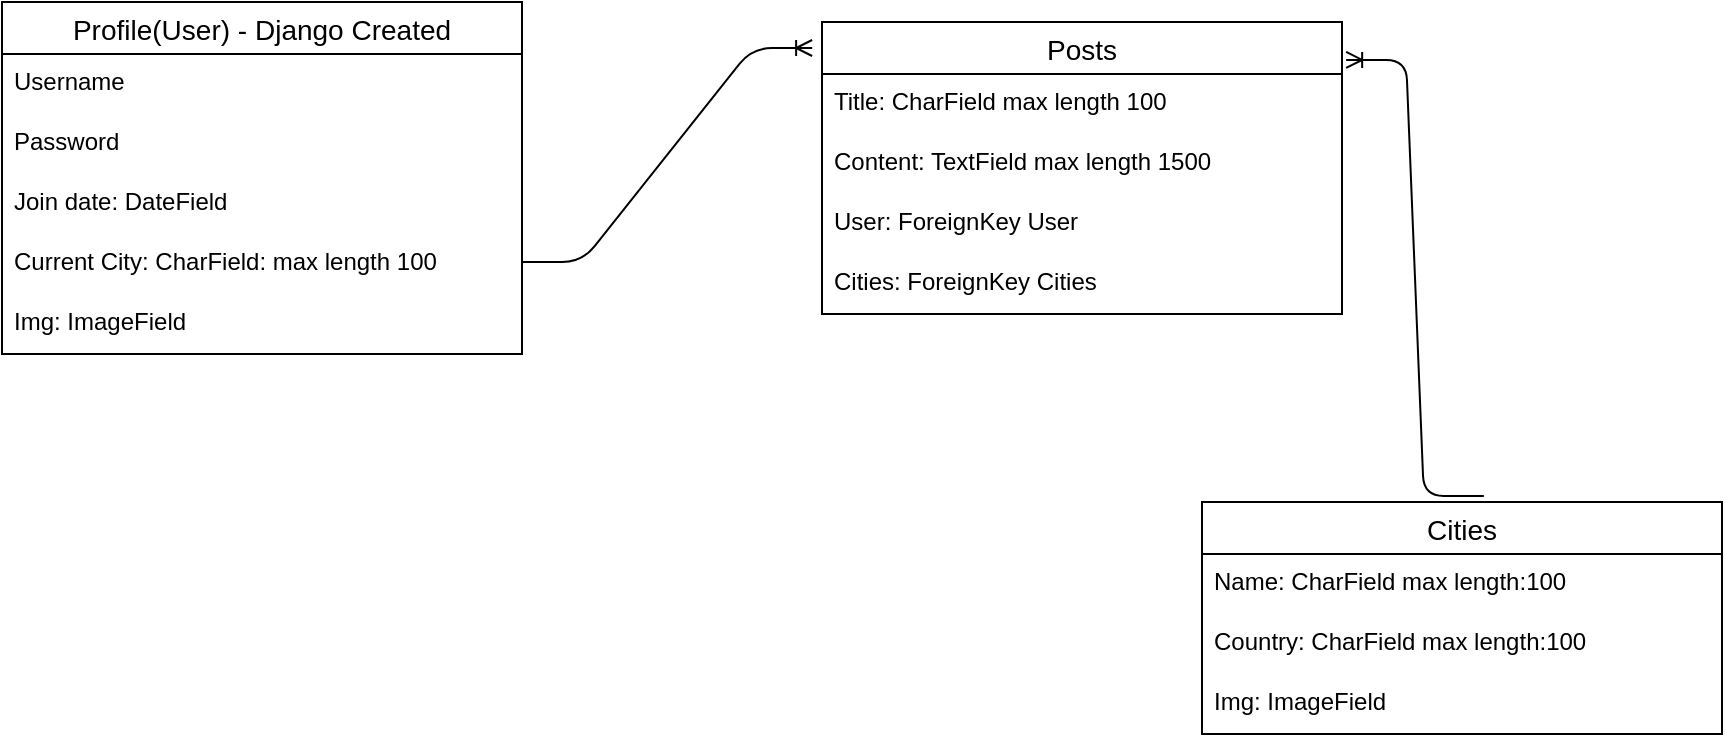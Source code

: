 <mxfile version="13.10.0" type="embed">
    <diagram id="Y_1QUNYtyv_s6FdkjVnz" name="Page-1">
        <mxGraphModel dx="901" dy="455" grid="1" gridSize="10" guides="1" tooltips="1" connect="1" arrows="1" fold="1" page="1" pageScale="1" pageWidth="850" pageHeight="1100" math="0" shadow="0">
            <root>
                <mxCell id="0"/>
                <mxCell id="1" parent="0"/>
                <mxCell id="2" value="Profile(User) - Django Created" style="swimlane;fontStyle=0;childLayout=stackLayout;horizontal=1;startSize=26;horizontalStack=0;resizeParent=1;resizeParentMax=0;resizeLast=0;collapsible=1;marginBottom=0;align=center;fontSize=14;" vertex="1" parent="1">
                    <mxGeometry x="40" y="160" width="260" height="176" as="geometry"/>
                </mxCell>
                <mxCell id="3" value="Username" style="text;strokeColor=none;fillColor=none;spacingLeft=4;spacingRight=4;overflow=hidden;rotatable=0;points=[[0,0.5],[1,0.5]];portConstraint=eastwest;fontSize=12;" vertex="1" parent="2">
                    <mxGeometry y="26" width="260" height="30" as="geometry"/>
                </mxCell>
                <mxCell id="4" value="Password" style="text;strokeColor=none;fillColor=none;spacingLeft=4;spacingRight=4;overflow=hidden;rotatable=0;points=[[0,0.5],[1,0.5]];portConstraint=eastwest;fontSize=12;" vertex="1" parent="2">
                    <mxGeometry y="56" width="260" height="30" as="geometry"/>
                </mxCell>
                <mxCell id="5" value="Join date: DateField" style="text;strokeColor=none;fillColor=none;spacingLeft=4;spacingRight=4;overflow=hidden;rotatable=0;points=[[0,0.5],[1,0.5]];portConstraint=eastwest;fontSize=12;" vertex="1" parent="2">
                    <mxGeometry y="86" width="260" height="30" as="geometry"/>
                </mxCell>
                <mxCell id="6" value="Current City: CharField: max length 100" style="text;strokeColor=none;fillColor=none;spacingLeft=4;spacingRight=4;overflow=hidden;rotatable=0;points=[[0,0.5],[1,0.5]];portConstraint=eastwest;fontSize=12;" vertex="1" parent="2">
                    <mxGeometry y="116" width="260" height="30" as="geometry"/>
                </mxCell>
                <mxCell id="7" value="Img: ImageField" style="text;strokeColor=none;fillColor=none;spacingLeft=4;spacingRight=4;overflow=hidden;rotatable=0;points=[[0,0.5],[1,0.5]];portConstraint=eastwest;fontSize=12;" vertex="1" parent="2">
                    <mxGeometry y="146" width="260" height="30" as="geometry"/>
                </mxCell>
                <mxCell id="8" value="Cities" style="swimlane;fontStyle=0;childLayout=stackLayout;horizontal=1;startSize=26;horizontalStack=0;resizeParent=1;resizeParentMax=0;resizeLast=0;collapsible=1;marginBottom=0;align=center;fontSize=14;" vertex="1" parent="1">
                    <mxGeometry x="640" y="410" width="260" height="116" as="geometry"/>
                </mxCell>
                <mxCell id="9" value="Name: CharField max length:100" style="text;strokeColor=none;fillColor=none;spacingLeft=4;spacingRight=4;overflow=hidden;rotatable=0;points=[[0,0.5],[1,0.5]];portConstraint=eastwest;fontSize=12;" vertex="1" parent="8">
                    <mxGeometry y="26" width="260" height="30" as="geometry"/>
                </mxCell>
                <mxCell id="10" value="Country: CharField max length:100" style="text;strokeColor=none;fillColor=none;spacingLeft=4;spacingRight=4;overflow=hidden;rotatable=0;points=[[0,0.5],[1,0.5]];portConstraint=eastwest;fontSize=12;" vertex="1" parent="8">
                    <mxGeometry y="56" width="260" height="30" as="geometry"/>
                </mxCell>
                <mxCell id="11" value="Img: ImageField " style="text;strokeColor=none;fillColor=none;spacingLeft=4;spacingRight=4;overflow=hidden;rotatable=0;points=[[0,0.5],[1,0.5]];portConstraint=eastwest;fontSize=12;" vertex="1" parent="8">
                    <mxGeometry y="86" width="260" height="30" as="geometry"/>
                </mxCell>
                <mxCell id="12" value="Posts" style="swimlane;fontStyle=0;childLayout=stackLayout;horizontal=1;startSize=26;horizontalStack=0;resizeParent=1;resizeParentMax=0;resizeLast=0;collapsible=1;marginBottom=0;align=center;fontSize=14;" vertex="1" parent="1">
                    <mxGeometry x="450" y="170" width="260" height="146" as="geometry"/>
                </mxCell>
                <mxCell id="13" value="Title: CharField max length 100" style="text;strokeColor=none;fillColor=none;spacingLeft=4;spacingRight=4;overflow=hidden;rotatable=0;points=[[0,0.5],[1,0.5]];portConstraint=eastwest;fontSize=12;" vertex="1" parent="12">
                    <mxGeometry y="26" width="260" height="30" as="geometry"/>
                </mxCell>
                <mxCell id="14" value="Content: TextField max length 1500" style="text;strokeColor=none;fillColor=none;spacingLeft=4;spacingRight=4;overflow=hidden;rotatable=0;points=[[0,0.5],[1,0.5]];portConstraint=eastwest;fontSize=12;" vertex="1" parent="12">
                    <mxGeometry y="56" width="260" height="30" as="geometry"/>
                </mxCell>
                <mxCell id="15" value="User: ForeignKey User" style="text;strokeColor=none;fillColor=none;spacingLeft=4;spacingRight=4;overflow=hidden;rotatable=0;points=[[0,0.5],[1,0.5]];portConstraint=eastwest;fontSize=12;" vertex="1" parent="12">
                    <mxGeometry y="86" width="260" height="30" as="geometry"/>
                </mxCell>
                <mxCell id="16" value="Cities: ForeignKey Cities " style="text;strokeColor=none;fillColor=none;spacingLeft=4;spacingRight=4;overflow=hidden;rotatable=0;points=[[0,0.5],[1,0.5]];portConstraint=eastwest;fontSize=12;" vertex="1" parent="12">
                    <mxGeometry y="116" width="260" height="30" as="geometry"/>
                </mxCell>
                <mxCell id="17" value="" style="edgeStyle=entityRelationEdgeStyle;fontSize=12;html=1;endArrow=ERoneToMany;entryX=-0.019;entryY=0.089;entryDx=0;entryDy=0;entryPerimeter=0;" edge="1" parent="1" target="12">
                    <mxGeometry width="100" height="100" relative="1" as="geometry">
                        <mxPoint x="300" y="290" as="sourcePoint"/>
                        <mxPoint x="400" y="190" as="targetPoint"/>
                    </mxGeometry>
                </mxCell>
                <mxCell id="18" value="" style="edgeStyle=entityRelationEdgeStyle;fontSize=12;html=1;endArrow=ERoneToMany;exitX=0.542;exitY=-0.026;exitDx=0;exitDy=0;exitPerimeter=0;entryX=1.008;entryY=0.13;entryDx=0;entryDy=0;entryPerimeter=0;" edge="1" parent="1" source="8" target="12">
                    <mxGeometry width="100" height="100" relative="1" as="geometry">
                        <mxPoint x="590" y="470" as="sourcePoint"/>
                        <mxPoint x="690" y="370" as="targetPoint"/>
                    </mxGeometry>
                </mxCell>
            </root>
        </mxGraphModel>
    </diagram>
</mxfile>
